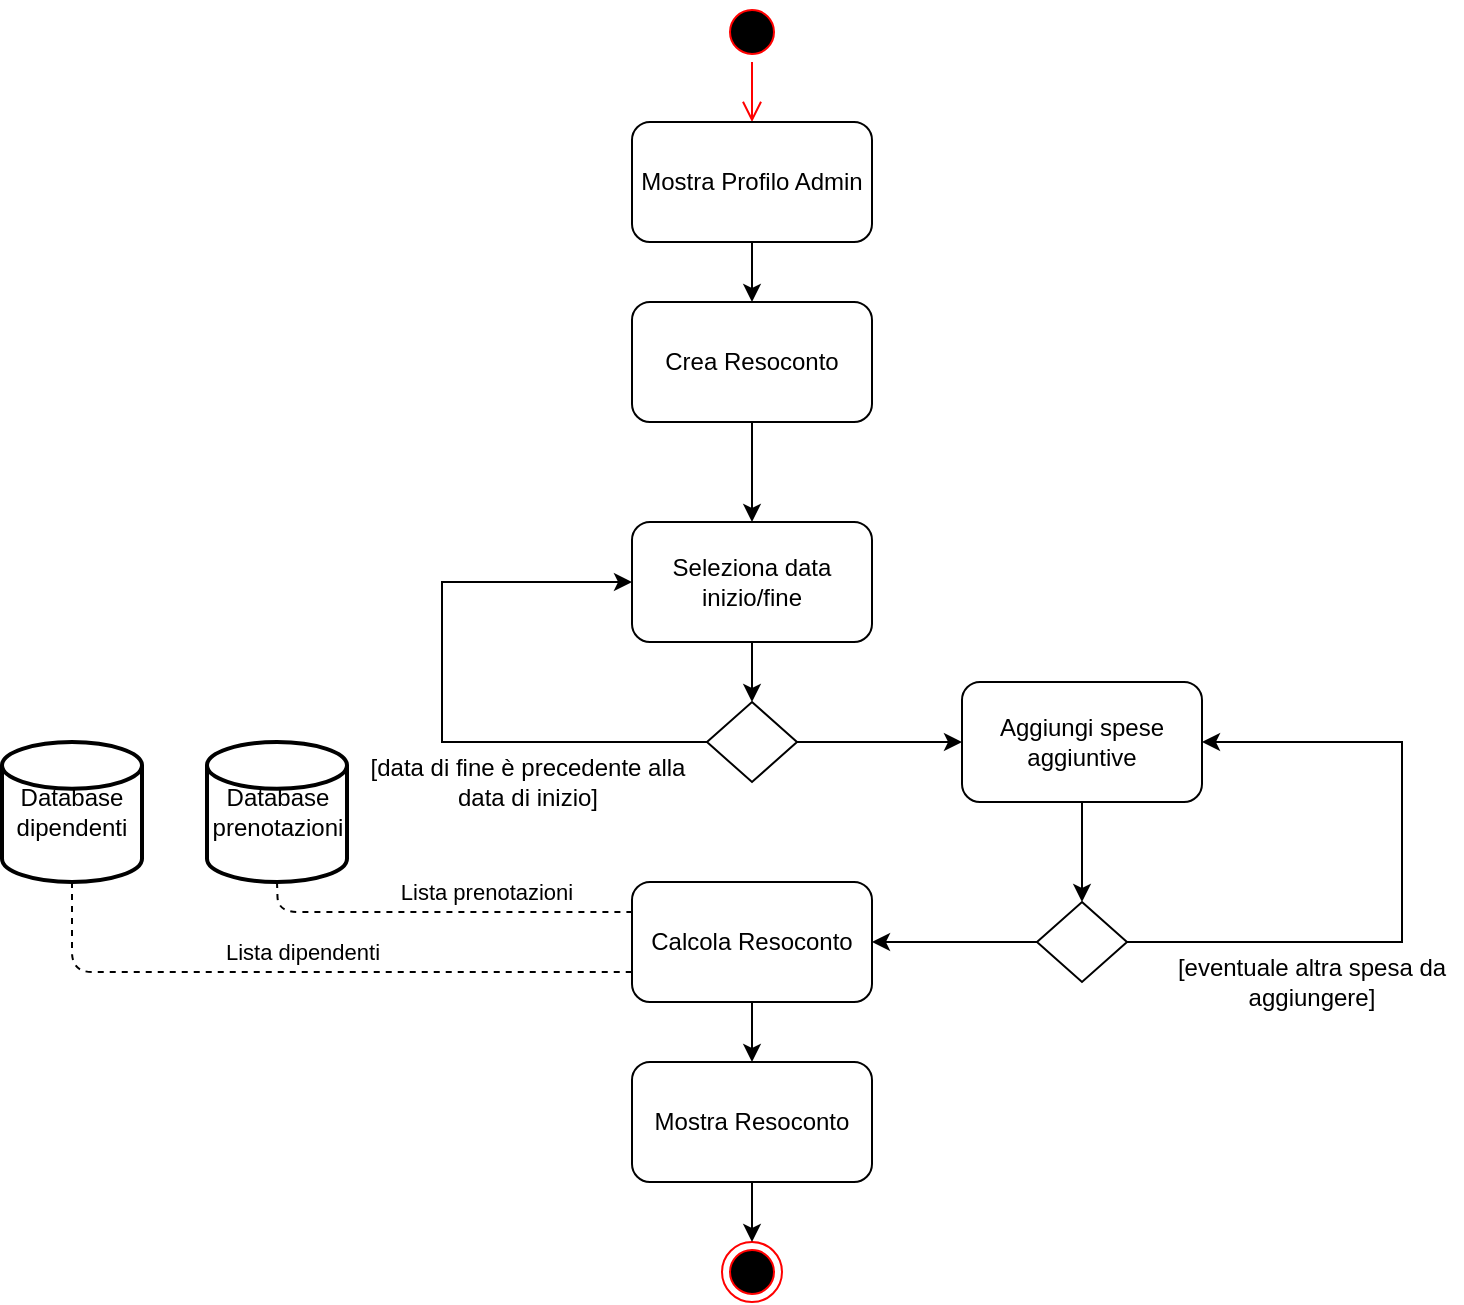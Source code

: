 <mxfile version="14.6.13" type="device"><diagram name="Page-1" id="e7e014a7-5840-1c2e-5031-d8a46d1fe8dd"><mxGraphModel dx="946" dy="598" grid="1" gridSize="10" guides="1" tooltips="1" connect="1" arrows="1" fold="1" page="1" pageScale="1" pageWidth="1169" pageHeight="826" background="none" math="0" shadow="0"><root><mxCell id="0"/><mxCell id="1" parent="0"/><mxCell id="8CZS59nAsFKcwNkfte8--41" value="" style="ellipse;html=1;shape=startState;fillColor=#000000;strokeColor=#ff0000;" parent="1" vertex="1"><mxGeometry x="430" y="390" width="30" height="30" as="geometry"/></mxCell><mxCell id="8CZS59nAsFKcwNkfte8--42" value="" style="edgeStyle=orthogonalEdgeStyle;html=1;verticalAlign=bottom;endArrow=open;endSize=8;strokeColor=#ff0000;" parent="1" source="8CZS59nAsFKcwNkfte8--41" edge="1"><mxGeometry relative="1" as="geometry"><mxPoint x="445" y="450" as="targetPoint"/></mxGeometry></mxCell><mxCell id="8CZS59nAsFKcwNkfte8--45" value="" style="edgeStyle=orthogonalEdgeStyle;rounded=0;orthogonalLoop=1;jettySize=auto;html=1;" parent="1" source="8CZS59nAsFKcwNkfte8--43" target="8CZS59nAsFKcwNkfte8--44" edge="1"><mxGeometry relative="1" as="geometry"/></mxCell><mxCell id="8CZS59nAsFKcwNkfte8--43" value="Mostra Profilo Admin" style="rounded=1;whiteSpace=wrap;html=1;" parent="1" vertex="1"><mxGeometry x="385" y="450" width="120" height="60" as="geometry"/></mxCell><mxCell id="q5ui6SLcclkrvgOlmX89-1" style="edgeStyle=orthogonalEdgeStyle;rounded=0;orthogonalLoop=1;jettySize=auto;html=1;entryX=0.5;entryY=0;entryDx=0;entryDy=0;" parent="1" source="8CZS59nAsFKcwNkfte8--44" target="8CZS59nAsFKcwNkfte8--48" edge="1"><mxGeometry relative="1" as="geometry"/></mxCell><mxCell id="8CZS59nAsFKcwNkfte8--44" value="Crea Resoconto" style="rounded=1;whiteSpace=wrap;html=1;" parent="1" vertex="1"><mxGeometry x="385" y="540" width="120" height="60" as="geometry"/></mxCell><mxCell id="q5ui6SLcclkrvgOlmX89-5" style="edgeStyle=orthogonalEdgeStyle;rounded=0;orthogonalLoop=1;jettySize=auto;html=1;entryX=0.5;entryY=0;entryDx=0;entryDy=0;" parent="1" source="8CZS59nAsFKcwNkfte8--48" target="8CZS59nAsFKcwNkfte8--52" edge="1"><mxGeometry relative="1" as="geometry"/></mxCell><mxCell id="8CZS59nAsFKcwNkfte8--48" value="Seleziona data inizio/fine" style="rounded=1;whiteSpace=wrap;html=1;" parent="1" vertex="1"><mxGeometry x="385" y="650" width="120" height="60" as="geometry"/></mxCell><mxCell id="8CZS59nAsFKcwNkfte8--53" style="edgeStyle=orthogonalEdgeStyle;rounded=0;orthogonalLoop=1;jettySize=auto;html=1;entryX=0;entryY=0.5;entryDx=0;entryDy=0;exitX=0;exitY=0.5;exitDx=0;exitDy=0;" parent="1" source="8CZS59nAsFKcwNkfte8--52" target="8CZS59nAsFKcwNkfte8--48" edge="1"><mxGeometry relative="1" as="geometry"><Array as="points"><mxPoint x="290" y="760"/><mxPoint x="290" y="680"/></Array></mxGeometry></mxCell><mxCell id="8CZS59nAsFKcwNkfte8--56" value="" style="edgeStyle=orthogonalEdgeStyle;rounded=0;orthogonalLoop=1;jettySize=auto;html=1;entryX=0;entryY=0.5;entryDx=0;entryDy=0;" parent="1" source="8CZS59nAsFKcwNkfte8--52" target="8CZS59nAsFKcwNkfte8--57" edge="1"><mxGeometry relative="1" as="geometry"><mxPoint x="525" y="830" as="targetPoint"/></mxGeometry></mxCell><mxCell id="8CZS59nAsFKcwNkfte8--52" value="" style="rhombus;whiteSpace=wrap;html=1;" parent="1" vertex="1"><mxGeometry x="422.5" y="740" width="45" height="40" as="geometry"/></mxCell><mxCell id="8CZS59nAsFKcwNkfte8--54" value="[data di fine è precedente alla data di inizio]" style="text;html=1;strokeColor=none;fillColor=none;align=center;verticalAlign=middle;whiteSpace=wrap;rounded=0;" parent="1" vertex="1"><mxGeometry x="242.5" y="770" width="180" height="20" as="geometry"/></mxCell><mxCell id="q5ui6SLcclkrvgOlmX89-3" value="" style="edgeStyle=orthogonalEdgeStyle;rounded=0;orthogonalLoop=1;jettySize=auto;html=1;entryX=0.5;entryY=0;entryDx=0;entryDy=0;" parent="1" source="8CZS59nAsFKcwNkfte8--57" target="q5ui6SLcclkrvgOlmX89-4" edge="1"><mxGeometry relative="1" as="geometry"><mxPoint x="610" y="830" as="targetPoint"/></mxGeometry></mxCell><mxCell id="8CZS59nAsFKcwNkfte8--57" value="Aggiungi spese aggiuntive" style="rounded=1;whiteSpace=wrap;html=1;" parent="1" vertex="1"><mxGeometry x="550" y="730" width="120" height="60" as="geometry"/></mxCell><mxCell id="32sx7VQhju8NaqOxMJys-9" value="" style="edgeStyle=orthogonalEdgeStyle;rounded=0;orthogonalLoop=1;jettySize=auto;html=1;" edge="1" parent="1" source="8CZS59nAsFKcwNkfte8--58" target="32sx7VQhju8NaqOxMJys-8"><mxGeometry relative="1" as="geometry"/></mxCell><mxCell id="8CZS59nAsFKcwNkfte8--58" value="Calcola Resoconto" style="rounded=1;whiteSpace=wrap;html=1;" parent="1" vertex="1"><mxGeometry x="385" y="830" width="120" height="60" as="geometry"/></mxCell><mxCell id="8CZS59nAsFKcwNkfte8--62" value="" style="ellipse;html=1;shape=endState;fillColor=#000000;strokeColor=#ff0000;" parent="1" vertex="1"><mxGeometry x="430" y="1010" width="30" height="30" as="geometry"/></mxCell><mxCell id="q5ui6SLcclkrvgOlmX89-6" style="edgeStyle=orthogonalEdgeStyle;rounded=0;orthogonalLoop=1;jettySize=auto;html=1;entryX=1;entryY=0.5;entryDx=0;entryDy=0;" parent="1" source="q5ui6SLcclkrvgOlmX89-4" target="8CZS59nAsFKcwNkfte8--57" edge="1"><mxGeometry relative="1" as="geometry"><Array as="points"><mxPoint x="770" y="860"/><mxPoint x="770" y="760"/></Array></mxGeometry></mxCell><mxCell id="q5ui6SLcclkrvgOlmX89-8" style="edgeStyle=orthogonalEdgeStyle;rounded=0;orthogonalLoop=1;jettySize=auto;html=1;entryX=1;entryY=0.5;entryDx=0;entryDy=0;" parent="1" source="q5ui6SLcclkrvgOlmX89-4" target="8CZS59nAsFKcwNkfte8--58" edge="1"><mxGeometry relative="1" as="geometry"/></mxCell><mxCell id="q5ui6SLcclkrvgOlmX89-4" value="" style="rhombus;whiteSpace=wrap;html=1;" parent="1" vertex="1"><mxGeometry x="587.5" y="840" width="45" height="40" as="geometry"/></mxCell><mxCell id="q5ui6SLcclkrvgOlmX89-7" value="[eventuale altra spesa da aggiungere]" style="text;html=1;strokeColor=none;fillColor=none;align=center;verticalAlign=middle;whiteSpace=wrap;rounded=0;" parent="1" vertex="1"><mxGeometry x="650" y="870" width="150" height="20" as="geometry"/></mxCell><mxCell id="32sx7VQhju8NaqOxMJys-1" value="Database&lt;br&gt;prenotazioni" style="strokeWidth=2;html=1;shape=mxgraph.flowchart.database;whiteSpace=wrap;" vertex="1" parent="1"><mxGeometry x="172.5" y="760" width="70" height="70" as="geometry"/></mxCell><mxCell id="32sx7VQhju8NaqOxMJys-2" value="Database&lt;br&gt;dipendenti" style="strokeWidth=2;html=1;shape=mxgraph.flowchart.database;whiteSpace=wrap;" vertex="1" parent="1"><mxGeometry x="70" y="760" width="70" height="70" as="geometry"/></mxCell><mxCell id="32sx7VQhju8NaqOxMJys-3" value="" style="endArrow=none;dashed=1;html=1;entryX=0;entryY=0.25;entryDx=0;entryDy=0;exitX=0.5;exitY=1;exitDx=0;exitDy=0;exitPerimeter=0;" edge="1" parent="1" source="32sx7VQhju8NaqOxMJys-1" target="8CZS59nAsFKcwNkfte8--58"><mxGeometry width="50" height="50" relative="1" as="geometry"><mxPoint x="460" y="800" as="sourcePoint"/><mxPoint x="510" y="750" as="targetPoint"/><Array as="points"><mxPoint x="208" y="845"/></Array></mxGeometry></mxCell><mxCell id="32sx7VQhju8NaqOxMJys-4" value="Lista prenotazioni" style="edgeLabel;html=1;align=center;verticalAlign=middle;resizable=0;points=[];" vertex="1" connectable="0" parent="32sx7VQhju8NaqOxMJys-3"><mxGeometry x="0.24" y="1" relative="1" as="geometry"><mxPoint y="-9" as="offset"/></mxGeometry></mxCell><mxCell id="32sx7VQhju8NaqOxMJys-5" value="" style="endArrow=none;dashed=1;html=1;exitX=0.5;exitY=1;exitDx=0;exitDy=0;exitPerimeter=0;entryX=0;entryY=0.75;entryDx=0;entryDy=0;" edge="1" parent="1" source="32sx7VQhju8NaqOxMJys-2" target="8CZS59nAsFKcwNkfte8--58"><mxGeometry width="50" height="50" relative="1" as="geometry"><mxPoint x="460" y="800" as="sourcePoint"/><mxPoint x="510" y="750" as="targetPoint"/><Array as="points"><mxPoint x="105" y="875"/></Array></mxGeometry></mxCell><mxCell id="32sx7VQhju8NaqOxMJys-6" value="Lista dipendenti" style="edgeLabel;html=1;align=center;verticalAlign=middle;resizable=0;points=[];" vertex="1" connectable="0" parent="32sx7VQhju8NaqOxMJys-5"><mxGeometry x="-0.04" y="2" relative="1" as="geometry"><mxPoint x="4" y="-8" as="offset"/></mxGeometry></mxCell><mxCell id="32sx7VQhju8NaqOxMJys-10" value="" style="edgeStyle=orthogonalEdgeStyle;rounded=0;orthogonalLoop=1;jettySize=auto;html=1;" edge="1" parent="1" source="32sx7VQhju8NaqOxMJys-8" target="8CZS59nAsFKcwNkfte8--62"><mxGeometry relative="1" as="geometry"/></mxCell><mxCell id="32sx7VQhju8NaqOxMJys-8" value="Mostra Resoconto" style="rounded=1;whiteSpace=wrap;html=1;" vertex="1" parent="1"><mxGeometry x="385" y="920" width="120" height="60" as="geometry"/></mxCell></root></mxGraphModel></diagram></mxfile>
